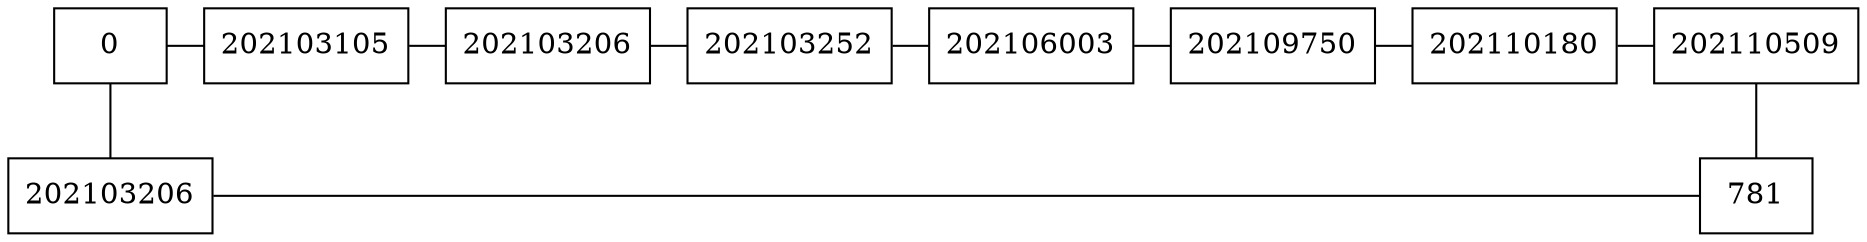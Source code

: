 
digraph G {
	node[shape=cluster]
	rankdir=UD
	{rank = min
		nodo00[label="0" rankdir=LR group="0"]
		nodo20[label="202103105" rankdir=LR group="2"]
		nodo30[label="202103206" rankdir=LR group="3"]
		nodo40[label="202103252" rankdir=LR group="4"]
		nodo50[label="202106003" rankdir=LR group="5"]
		nodo60[label="202109750" rankdir=LR group="6"]
		nodo70[label="202110180" rankdir=LR group="7"]
		nodo80[label="202110509" rankdir=LR group="8"]
	}
	{rank=same
		nodo02[label="202103206" group="0"]
		nodo82[label="781" group="8"]
	}
	nodo00 -> nodo20[arrowhead=none]
	nodo20 -> nodo30[arrowhead=none]
	nodo30 -> nodo40[arrowhead=none]
	nodo40 -> nodo50[arrowhead=none]
	nodo50 -> nodo60[arrowhead=none]
	nodo60 -> nodo70[arrowhead=none]
	nodo70 -> nodo80[arrowhead=none]
	nodo02 -> nodo82[arrowhead=none]
	nodo00 -> nodo02[arrowhead=none]
	nodo80 -> nodo82[arrowhead=none]
}